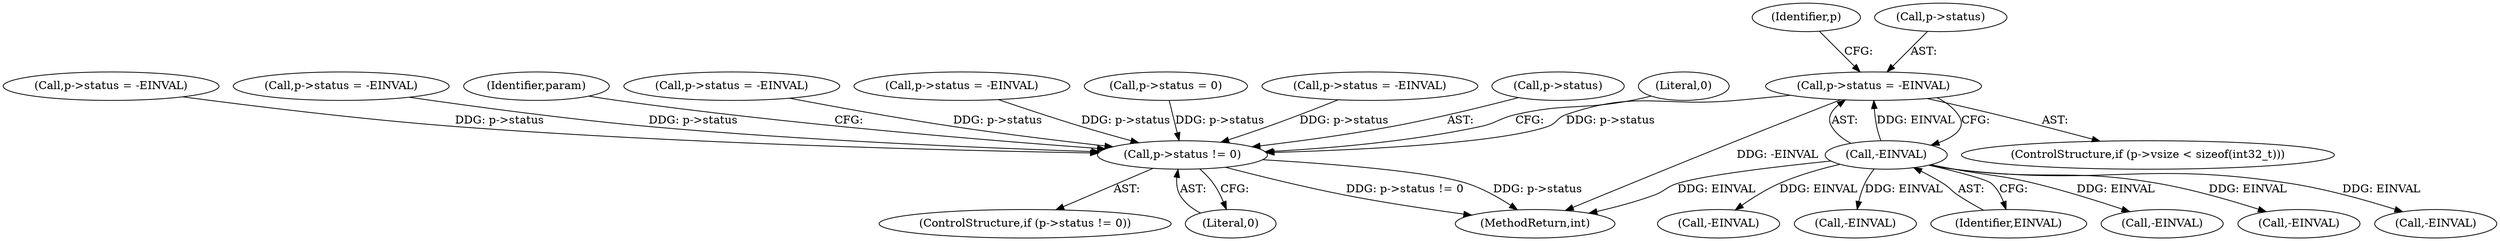 digraph "0_Android_d72ea85c78a1a68bf99fd5804ad9784b4102fe57@pointer" {
"1000246" [label="(Call,p->status = -EINVAL)"];
"1000250" [label="(Call,-EINVAL)"];
"1000309" [label="(Call,p->status != 0)"];
"1000601" [label="(Call,-EINVAL)"];
"1000273" [label="(Call,p->status = -EINVAL)"];
"1000254" [label="(Identifier,p)"];
"1000239" [label="(ControlStructure,if (p->vsize < sizeof(int32_t)))"];
"1000512" [label="(Call,-EINVAL)"];
"1000155" [label="(Call,p->status = 0)"];
"1000400" [label="(Call,-EINVAL)"];
"1000291" [label="(Call,p->status = -EINVAL)"];
"1000310" [label="(Call,p->status)"];
"1000369" [label="(Call,-EINVAL)"];
"1000246" [label="(Call,p->status = -EINVAL)"];
"1000315" [label="(Literal,0)"];
"1000251" [label="(Identifier,EINVAL)"];
"1000223" [label="(Call,p->status = -EINVAL)"];
"1000309" [label="(Call,p->status != 0)"];
"1000429" [label="(Call,-EINVAL)"];
"1000308" [label="(ControlStructure,if (p->status != 0))"];
"1000247" [label="(Call,p->status)"];
"1000250" [label="(Call,-EINVAL)"];
"1000606" [label="(MethodReturn,int)"];
"1000198" [label="(Call,p->status = -EINVAL)"];
"1000317" [label="(Identifier,param)"];
"1000175" [label="(Call,p->status = -EINVAL)"];
"1000313" [label="(Literal,0)"];
"1000246" -> "1000239"  [label="AST: "];
"1000246" -> "1000250"  [label="CFG: "];
"1000247" -> "1000246"  [label="AST: "];
"1000250" -> "1000246"  [label="AST: "];
"1000254" -> "1000246"  [label="CFG: "];
"1000246" -> "1000606"  [label="DDG: -EINVAL"];
"1000250" -> "1000246"  [label="DDG: EINVAL"];
"1000246" -> "1000309"  [label="DDG: p->status"];
"1000250" -> "1000251"  [label="CFG: "];
"1000251" -> "1000250"  [label="AST: "];
"1000250" -> "1000606"  [label="DDG: EINVAL"];
"1000250" -> "1000369"  [label="DDG: EINVAL"];
"1000250" -> "1000400"  [label="DDG: EINVAL"];
"1000250" -> "1000429"  [label="DDG: EINVAL"];
"1000250" -> "1000512"  [label="DDG: EINVAL"];
"1000250" -> "1000601"  [label="DDG: EINVAL"];
"1000309" -> "1000308"  [label="AST: "];
"1000309" -> "1000313"  [label="CFG: "];
"1000310" -> "1000309"  [label="AST: "];
"1000313" -> "1000309"  [label="AST: "];
"1000315" -> "1000309"  [label="CFG: "];
"1000317" -> "1000309"  [label="CFG: "];
"1000309" -> "1000606"  [label="DDG: p->status"];
"1000309" -> "1000606"  [label="DDG: p->status != 0"];
"1000291" -> "1000309"  [label="DDG: p->status"];
"1000273" -> "1000309"  [label="DDG: p->status"];
"1000175" -> "1000309"  [label="DDG: p->status"];
"1000198" -> "1000309"  [label="DDG: p->status"];
"1000155" -> "1000309"  [label="DDG: p->status"];
"1000223" -> "1000309"  [label="DDG: p->status"];
}
